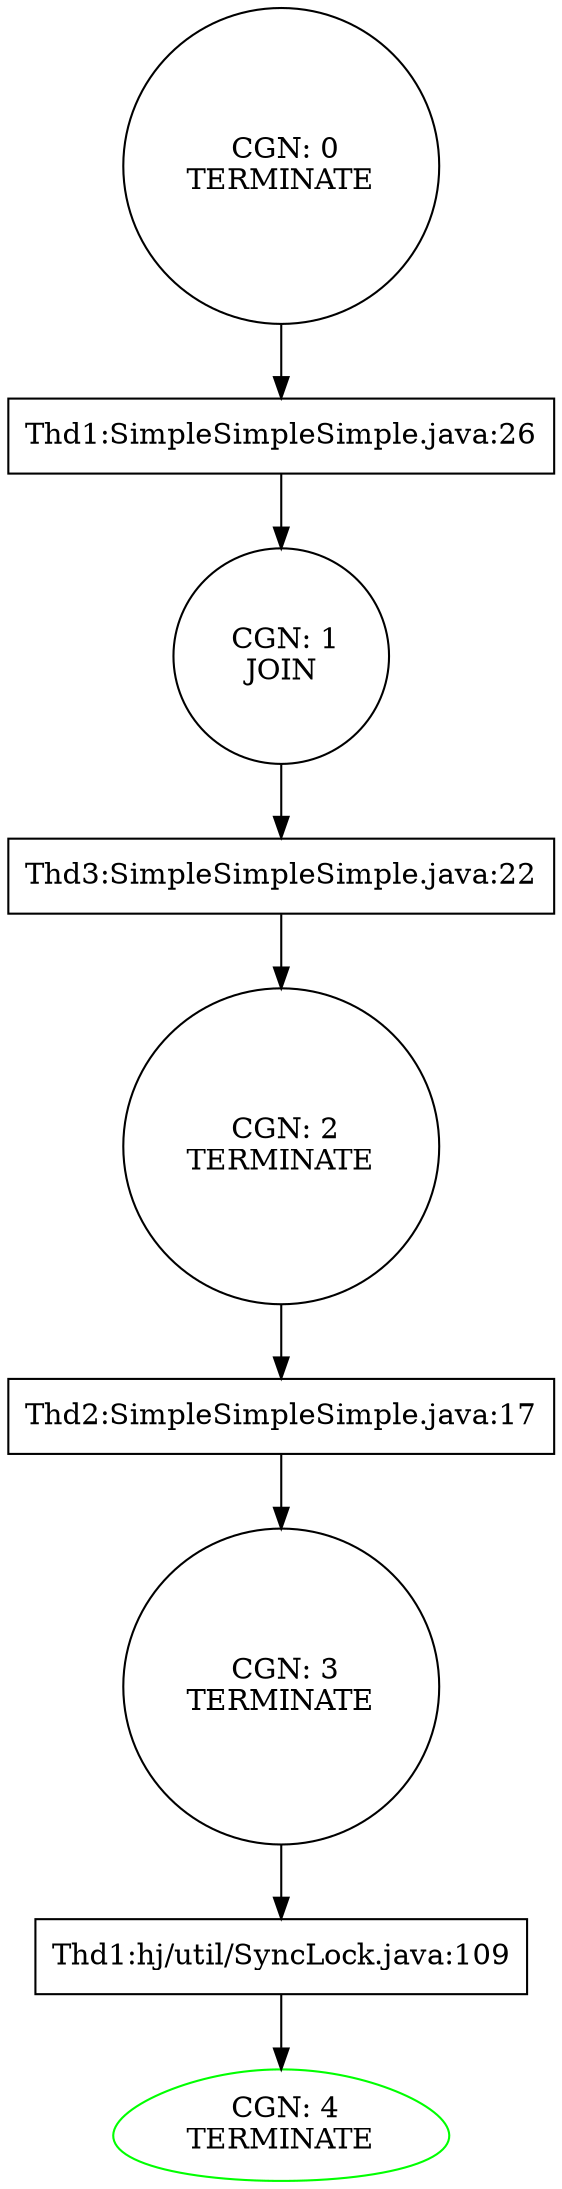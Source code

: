 digraph hj_state_space {
  st0 -> tr0;
  tr0 [label="Thd1:SimpleSimpleSimple.java:26",shape=box]
  tr0 -> st1;

  st0 [label=" CGN: 0
TERMINATE",shape=circle,color=black];
  st1 -> tr1;
  tr1 [label="Thd3:SimpleSimpleSimple.java:22",shape=box]
  tr1 -> st2 [ color= "red " ];

  st1 [label=" CGN: 1
JOIN",shape=circle,color=black];
  st2 -> tr2;
  tr2 [label="Thd2:SimpleSimpleSimple.java:17",shape=box]
  tr2 -> st3 [ color= "red " ];

  st2 [label=" CGN: 2
TERMINATE",shape=circle,color=black];
  st3 -> tr3;
  tr3 [label="Thd1:hj/util/SyncLock.java:109",shape=box]
  tr3 -> st4 [ color= "red " ];

  st3 [label=" CGN: 3
TERMINATE",shape=circle,color=black];
  st4 [label=" CGN: 4
TERMINATE",shape=egg,color=green];
}
